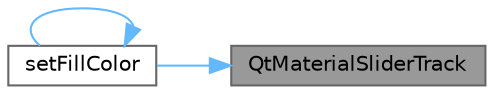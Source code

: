 digraph "QtMaterialSliderTrack"
{
 // LATEX_PDF_SIZE
  bgcolor="transparent";
  edge [fontname=Helvetica,fontsize=10,labelfontname=Helvetica,labelfontsize=10];
  node [fontname=Helvetica,fontsize=10,shape=box,height=0.2,width=0.4];
  rankdir="RL";
  Node1 [id="Node000001",label="QtMaterialSliderTrack",height=0.2,width=0.4,color="gray40", fillcolor="grey60", style="filled", fontcolor="black",tooltip="构造函数"];
  Node1 -> Node2 [id="edge1_Node000001_Node000002",dir="back",color="steelblue1",style="solid",tooltip=" "];
  Node2 [id="Node000002",label="setFillColor",height=0.2,width=0.4,color="grey40", fillcolor="white", style="filled",URL="$class_qt_material_slider_track.html#a72868c35f14ac27f75e95ed83030c6a7",tooltip="设置填充颜色"];
  Node2 -> Node2 [id="edge2_Node000002_Node000002",dir="back",color="steelblue1",style="solid",tooltip=" "];
}
